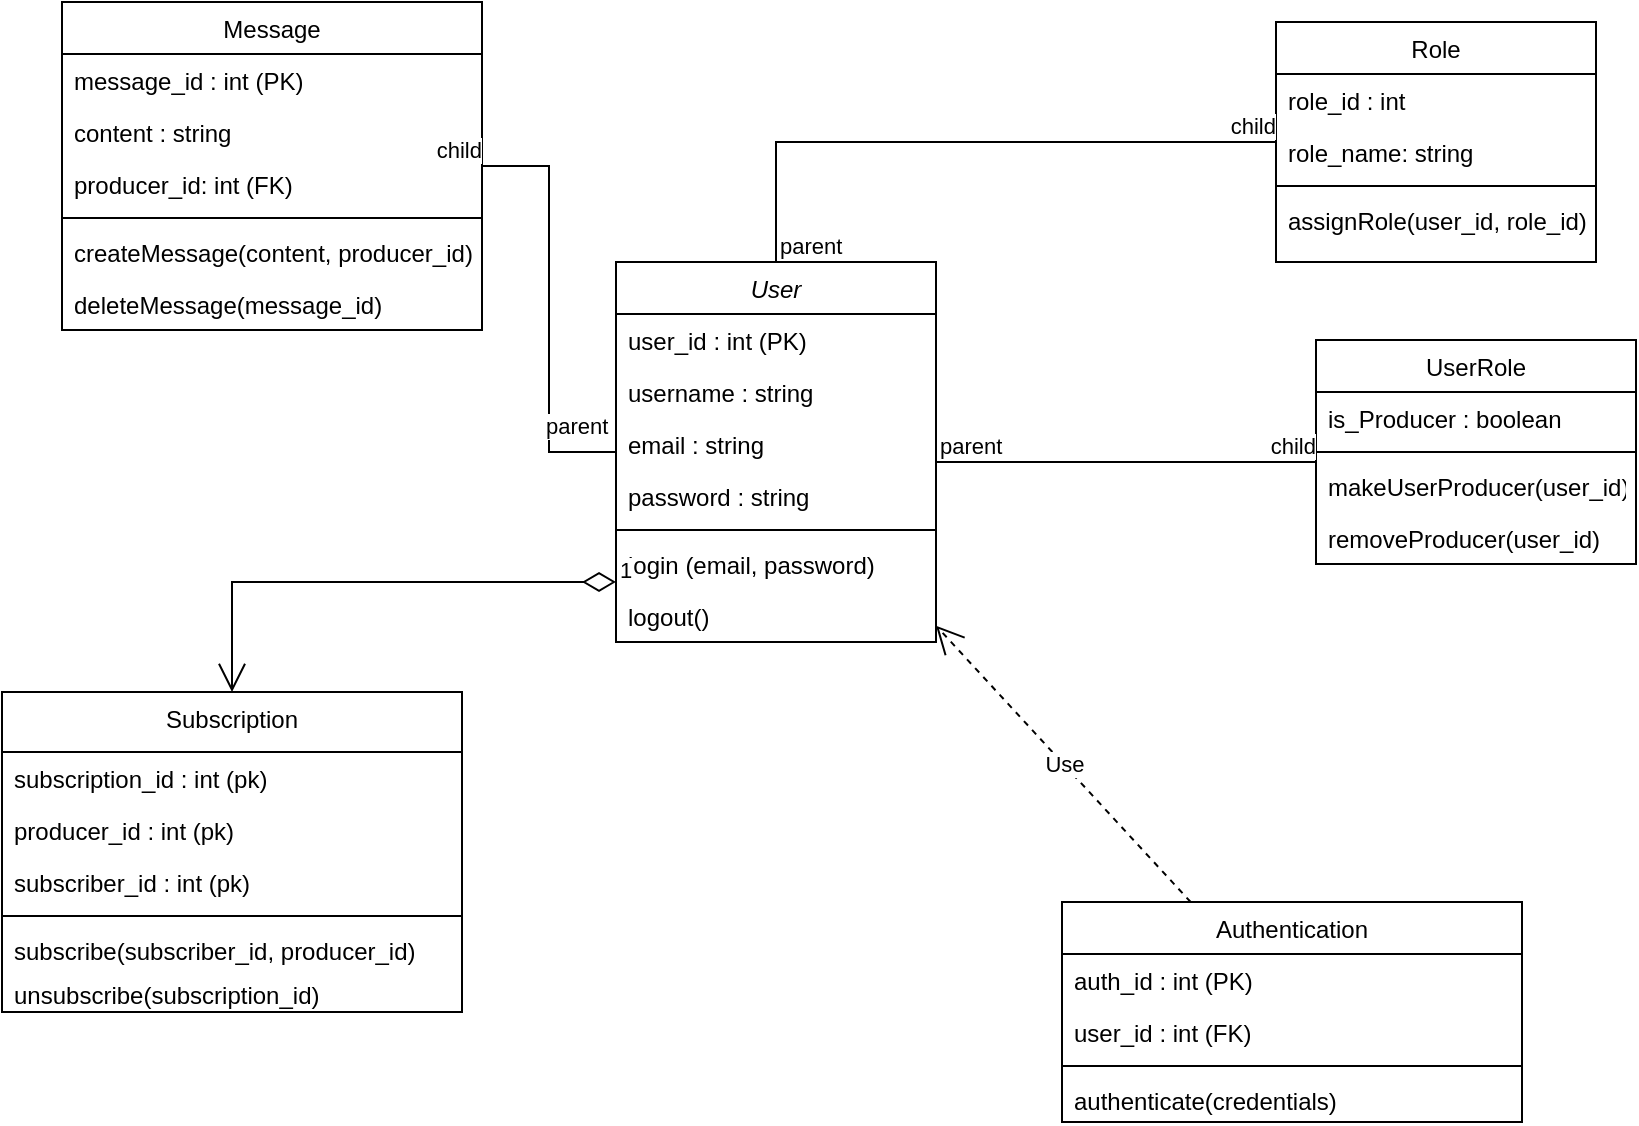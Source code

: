 <mxfile version="22.1.11" type="github">
  <diagram id="C5RBs43oDa-KdzZeNtuy" name="Page-1">
    <mxGraphModel dx="2674" dy="1628" grid="1" gridSize="10" guides="1" tooltips="1" connect="1" arrows="1" fold="1" page="1" pageScale="1" pageWidth="827" pageHeight="1169" math="0" shadow="0">
      <root>
        <mxCell id="WIyWlLk6GJQsqaUBKTNV-0" />
        <mxCell id="WIyWlLk6GJQsqaUBKTNV-1" parent="WIyWlLk6GJQsqaUBKTNV-0" />
        <mxCell id="zkfFHV4jXpPFQw0GAbJ--0" value="User" style="swimlane;fontStyle=2;align=center;verticalAlign=top;childLayout=stackLayout;horizontal=1;startSize=26;horizontalStack=0;resizeParent=1;resizeLast=0;collapsible=1;marginBottom=0;rounded=0;shadow=0;strokeWidth=1;" parent="WIyWlLk6GJQsqaUBKTNV-1" vertex="1">
          <mxGeometry x="312" y="435" width="160" height="190" as="geometry">
            <mxRectangle x="230" y="140" width="160" height="26" as="alternateBounds" />
          </mxGeometry>
        </mxCell>
        <mxCell id="zkfFHV4jXpPFQw0GAbJ--1" value="user_id : int (PK)" style="text;align=left;verticalAlign=top;spacingLeft=4;spacingRight=4;overflow=hidden;rotatable=0;points=[[0,0.5],[1,0.5]];portConstraint=eastwest;" parent="zkfFHV4jXpPFQw0GAbJ--0" vertex="1">
          <mxGeometry y="26" width="160" height="26" as="geometry" />
        </mxCell>
        <mxCell id="zkfFHV4jXpPFQw0GAbJ--2" value="username : string" style="text;align=left;verticalAlign=top;spacingLeft=4;spacingRight=4;overflow=hidden;rotatable=0;points=[[0,0.5],[1,0.5]];portConstraint=eastwest;rounded=0;shadow=0;html=0;" parent="zkfFHV4jXpPFQw0GAbJ--0" vertex="1">
          <mxGeometry y="52" width="160" height="26" as="geometry" />
        </mxCell>
        <mxCell id="zkfFHV4jXpPFQw0GAbJ--3" value="email : string" style="text;align=left;verticalAlign=top;spacingLeft=4;spacingRight=4;overflow=hidden;rotatable=0;points=[[0,0.5],[1,0.5]];portConstraint=eastwest;rounded=0;shadow=0;html=0;" parent="zkfFHV4jXpPFQw0GAbJ--0" vertex="1">
          <mxGeometry y="78" width="160" height="26" as="geometry" />
        </mxCell>
        <mxCell id="KX4iiAnvFLD8BvioYnY1-0" value="password : string" style="text;align=left;verticalAlign=top;spacingLeft=4;spacingRight=4;overflow=hidden;rotatable=0;points=[[0,0.5],[1,0.5]];portConstraint=eastwest;rounded=0;shadow=0;html=0;" vertex="1" parent="zkfFHV4jXpPFQw0GAbJ--0">
          <mxGeometry y="104" width="160" height="26" as="geometry" />
        </mxCell>
        <mxCell id="zkfFHV4jXpPFQw0GAbJ--4" value="" style="line;html=1;strokeWidth=1;align=left;verticalAlign=middle;spacingTop=-1;spacingLeft=3;spacingRight=3;rotatable=0;labelPosition=right;points=[];portConstraint=eastwest;" parent="zkfFHV4jXpPFQw0GAbJ--0" vertex="1">
          <mxGeometry y="130" width="160" height="8" as="geometry" />
        </mxCell>
        <mxCell id="zkfFHV4jXpPFQw0GAbJ--5" value="login (email, password)" style="text;align=left;verticalAlign=top;spacingLeft=4;spacingRight=4;overflow=hidden;rotatable=0;points=[[0,0.5],[1,0.5]];portConstraint=eastwest;" parent="zkfFHV4jXpPFQw0GAbJ--0" vertex="1">
          <mxGeometry y="138" width="160" height="26" as="geometry" />
        </mxCell>
        <mxCell id="KX4iiAnvFLD8BvioYnY1-1" value="logout()" style="text;align=left;verticalAlign=top;spacingLeft=4;spacingRight=4;overflow=hidden;rotatable=0;points=[[0,0.5],[1,0.5]];portConstraint=eastwest;" vertex="1" parent="zkfFHV4jXpPFQw0GAbJ--0">
          <mxGeometry y="164" width="160" height="26" as="geometry" />
        </mxCell>
        <mxCell id="zkfFHV4jXpPFQw0GAbJ--17" value="Message" style="swimlane;fontStyle=0;align=center;verticalAlign=top;childLayout=stackLayout;horizontal=1;startSize=26;horizontalStack=0;resizeParent=1;resizeLast=0;collapsible=1;marginBottom=0;rounded=0;shadow=0;strokeWidth=1;" parent="WIyWlLk6GJQsqaUBKTNV-1" vertex="1">
          <mxGeometry x="35" y="305" width="210" height="164" as="geometry">
            <mxRectangle x="550" y="140" width="160" height="26" as="alternateBounds" />
          </mxGeometry>
        </mxCell>
        <mxCell id="zkfFHV4jXpPFQw0GAbJ--18" value="message_id : int (PK)   " style="text;align=left;verticalAlign=top;spacingLeft=4;spacingRight=4;overflow=hidden;rotatable=0;points=[[0,0.5],[1,0.5]];portConstraint=eastwest;" parent="zkfFHV4jXpPFQw0GAbJ--17" vertex="1">
          <mxGeometry y="26" width="210" height="26" as="geometry" />
        </mxCell>
        <mxCell id="KX4iiAnvFLD8BvioYnY1-4" value="content : string    " style="text;align=left;verticalAlign=top;spacingLeft=4;spacingRight=4;overflow=hidden;rotatable=0;points=[[0,0.5],[1,0.5]];portConstraint=eastwest;" vertex="1" parent="zkfFHV4jXpPFQw0GAbJ--17">
          <mxGeometry y="52" width="210" height="26" as="geometry" />
        </mxCell>
        <mxCell id="KX4iiAnvFLD8BvioYnY1-6" value="producer_id: int (FK)" style="text;align=left;verticalAlign=top;spacingLeft=4;spacingRight=4;overflow=hidden;rotatable=0;points=[[0,0.5],[1,0.5]];portConstraint=eastwest;" vertex="1" parent="zkfFHV4jXpPFQw0GAbJ--17">
          <mxGeometry y="78" width="210" height="26" as="geometry" />
        </mxCell>
        <mxCell id="zkfFHV4jXpPFQw0GAbJ--23" value="" style="line;html=1;strokeWidth=1;align=left;verticalAlign=middle;spacingTop=-1;spacingLeft=3;spacingRight=3;rotatable=0;labelPosition=right;points=[];portConstraint=eastwest;" parent="zkfFHV4jXpPFQw0GAbJ--17" vertex="1">
          <mxGeometry y="104" width="210" height="8" as="geometry" />
        </mxCell>
        <mxCell id="zkfFHV4jXpPFQw0GAbJ--25" value="createMessage(content, producer_id)" style="text;align=left;verticalAlign=top;spacingLeft=4;spacingRight=4;overflow=hidden;rotatable=0;points=[[0,0.5],[1,0.5]];portConstraint=eastwest;" parent="zkfFHV4jXpPFQw0GAbJ--17" vertex="1">
          <mxGeometry y="112" width="210" height="26" as="geometry" />
        </mxCell>
        <mxCell id="KX4iiAnvFLD8BvioYnY1-25" value="deleteMessage(message_id)" style="text;align=left;verticalAlign=top;spacingLeft=4;spacingRight=4;overflow=hidden;rotatable=0;points=[[0,0.5],[1,0.5]];portConstraint=eastwest;" vertex="1" parent="zkfFHV4jXpPFQw0GAbJ--17">
          <mxGeometry y="138" width="210" height="26" as="geometry" />
        </mxCell>
        <mxCell id="KX4iiAnvFLD8BvioYnY1-8" value="UserRole" style="swimlane;fontStyle=0;align=center;verticalAlign=top;childLayout=stackLayout;horizontal=1;startSize=26;horizontalStack=0;resizeParent=1;resizeLast=0;collapsible=1;marginBottom=0;rounded=0;shadow=0;strokeWidth=1;" vertex="1" parent="WIyWlLk6GJQsqaUBKTNV-1">
          <mxGeometry x="662" y="474" width="160" height="112" as="geometry">
            <mxRectangle x="550" y="140" width="160" height="26" as="alternateBounds" />
          </mxGeometry>
        </mxCell>
        <mxCell id="KX4iiAnvFLD8BvioYnY1-9" value="is_Producer : boolean" style="text;align=left;verticalAlign=top;spacingLeft=4;spacingRight=4;overflow=hidden;rotatable=0;points=[[0,0.5],[1,0.5]];portConstraint=eastwest;" vertex="1" parent="KX4iiAnvFLD8BvioYnY1-8">
          <mxGeometry y="26" width="160" height="26" as="geometry" />
        </mxCell>
        <mxCell id="KX4iiAnvFLD8BvioYnY1-12" value="" style="line;html=1;strokeWidth=1;align=left;verticalAlign=middle;spacingTop=-1;spacingLeft=3;spacingRight=3;rotatable=0;labelPosition=right;points=[];portConstraint=eastwest;" vertex="1" parent="KX4iiAnvFLD8BvioYnY1-8">
          <mxGeometry y="52" width="160" height="8" as="geometry" />
        </mxCell>
        <mxCell id="KX4iiAnvFLD8BvioYnY1-13" value="makeUserProducer(user_id)" style="text;align=left;verticalAlign=top;spacingLeft=4;spacingRight=4;overflow=hidden;rotatable=0;points=[[0,0.5],[1,0.5]];portConstraint=eastwest;" vertex="1" parent="KX4iiAnvFLD8BvioYnY1-8">
          <mxGeometry y="60" width="160" height="26" as="geometry" />
        </mxCell>
        <mxCell id="KX4iiAnvFLD8BvioYnY1-35" value="removeProducer(user_id)" style="text;align=left;verticalAlign=top;spacingLeft=4;spacingRight=4;overflow=hidden;rotatable=0;points=[[0,0.5],[1,0.5]];portConstraint=eastwest;" vertex="1" parent="KX4iiAnvFLD8BvioYnY1-8">
          <mxGeometry y="86" width="160" height="26" as="geometry" />
        </mxCell>
        <mxCell id="KX4iiAnvFLD8BvioYnY1-15" value="Role" style="swimlane;fontStyle=0;align=center;verticalAlign=top;childLayout=stackLayout;horizontal=1;startSize=26;horizontalStack=0;resizeParent=1;resizeLast=0;collapsible=1;marginBottom=0;rounded=0;shadow=0;strokeWidth=1;" vertex="1" parent="WIyWlLk6GJQsqaUBKTNV-1">
          <mxGeometry x="642" y="315" width="160" height="120" as="geometry">
            <mxRectangle x="550" y="140" width="160" height="26" as="alternateBounds" />
          </mxGeometry>
        </mxCell>
        <mxCell id="KX4iiAnvFLD8BvioYnY1-17" value="role_id : int " style="text;align=left;verticalAlign=top;spacingLeft=4;spacingRight=4;overflow=hidden;rotatable=0;points=[[0,0.5],[1,0.5]];portConstraint=eastwest;" vertex="1" parent="KX4iiAnvFLD8BvioYnY1-15">
          <mxGeometry y="26" width="160" height="26" as="geometry" />
        </mxCell>
        <mxCell id="KX4iiAnvFLD8BvioYnY1-16" value="role_name: string" style="text;align=left;verticalAlign=top;spacingLeft=4;spacingRight=4;overflow=hidden;rotatable=0;points=[[0,0.5],[1,0.5]];portConstraint=eastwest;" vertex="1" parent="KX4iiAnvFLD8BvioYnY1-15">
          <mxGeometry y="52" width="160" height="26" as="geometry" />
        </mxCell>
        <mxCell id="KX4iiAnvFLD8BvioYnY1-18" value="" style="line;html=1;strokeWidth=1;align=left;verticalAlign=middle;spacingTop=-1;spacingLeft=3;spacingRight=3;rotatable=0;labelPosition=right;points=[];portConstraint=eastwest;" vertex="1" parent="KX4iiAnvFLD8BvioYnY1-15">
          <mxGeometry y="78" width="160" height="8" as="geometry" />
        </mxCell>
        <mxCell id="KX4iiAnvFLD8BvioYnY1-19" value="assignRole(user_id, role_id)" style="text;align=left;verticalAlign=top;spacingLeft=4;spacingRight=4;overflow=hidden;rotatable=0;points=[[0,0.5],[1,0.5]];portConstraint=eastwest;" vertex="1" parent="KX4iiAnvFLD8BvioYnY1-15">
          <mxGeometry y="86" width="160" height="26" as="geometry" />
        </mxCell>
        <mxCell id="KX4iiAnvFLD8BvioYnY1-27" value="Subscription" style="swimlane;fontStyle=0;align=center;verticalAlign=top;childLayout=stackLayout;horizontal=1;startSize=30;horizontalStack=0;resizeParent=1;resizeLast=0;collapsible=1;marginBottom=0;rounded=0;shadow=0;strokeWidth=1;" vertex="1" parent="WIyWlLk6GJQsqaUBKTNV-1">
          <mxGeometry x="5" y="650" width="230" height="160" as="geometry">
            <mxRectangle x="550" y="140" width="160" height="26" as="alternateBounds" />
          </mxGeometry>
        </mxCell>
        <mxCell id="KX4iiAnvFLD8BvioYnY1-28" value="subscription_id : int (pk)" style="text;align=left;verticalAlign=top;spacingLeft=4;spacingRight=4;overflow=hidden;rotatable=0;points=[[0,0.5],[1,0.5]];portConstraint=eastwest;" vertex="1" parent="KX4iiAnvFLD8BvioYnY1-27">
          <mxGeometry y="30" width="230" height="26" as="geometry" />
        </mxCell>
        <mxCell id="KX4iiAnvFLD8BvioYnY1-29" value="producer_id : int (pk)" style="text;align=left;verticalAlign=top;spacingLeft=4;spacingRight=4;overflow=hidden;rotatable=0;points=[[0,0.5],[1,0.5]];portConstraint=eastwest;" vertex="1" parent="KX4iiAnvFLD8BvioYnY1-27">
          <mxGeometry y="56" width="230" height="26" as="geometry" />
        </mxCell>
        <mxCell id="KX4iiAnvFLD8BvioYnY1-34" value="subscriber_id : int (pk)" style="text;align=left;verticalAlign=top;spacingLeft=4;spacingRight=4;overflow=hidden;rotatable=0;points=[[0,0.5],[1,0.5]];portConstraint=eastwest;" vertex="1" parent="KX4iiAnvFLD8BvioYnY1-27">
          <mxGeometry y="82" width="230" height="26" as="geometry" />
        </mxCell>
        <mxCell id="KX4iiAnvFLD8BvioYnY1-30" value="" style="line;html=1;strokeWidth=1;align=left;verticalAlign=middle;spacingTop=-1;spacingLeft=3;spacingRight=3;rotatable=0;labelPosition=right;points=[];portConstraint=eastwest;" vertex="1" parent="KX4iiAnvFLD8BvioYnY1-27">
          <mxGeometry y="108" width="230" height="8" as="geometry" />
        </mxCell>
        <mxCell id="KX4iiAnvFLD8BvioYnY1-31" value="subscribe(subscriber_id, producer_id)" style="text;align=left;verticalAlign=top;spacingLeft=4;spacingRight=4;overflow=hidden;rotatable=0;points=[[0,0.5],[1,0.5]];portConstraint=eastwest;" vertex="1" parent="KX4iiAnvFLD8BvioYnY1-27">
          <mxGeometry y="116" width="230" height="22" as="geometry" />
        </mxCell>
        <mxCell id="KX4iiAnvFLD8BvioYnY1-33" value="unsubscribe(subscription_id)" style="text;align=left;verticalAlign=top;spacingLeft=4;spacingRight=4;overflow=hidden;rotatable=0;points=[[0,0.5],[1,0.5]];portConstraint=eastwest;" vertex="1" parent="KX4iiAnvFLD8BvioYnY1-27">
          <mxGeometry y="138" width="230" height="22" as="geometry" />
        </mxCell>
        <mxCell id="KX4iiAnvFLD8BvioYnY1-42" value="Authentication" style="swimlane;fontStyle=0;align=center;verticalAlign=top;childLayout=stackLayout;horizontal=1;startSize=26;horizontalStack=0;resizeParent=1;resizeLast=0;collapsible=1;marginBottom=0;rounded=0;shadow=0;strokeWidth=1;" vertex="1" parent="WIyWlLk6GJQsqaUBKTNV-1">
          <mxGeometry x="535" y="755" width="230" height="110" as="geometry">
            <mxRectangle x="550" y="140" width="160" height="26" as="alternateBounds" />
          </mxGeometry>
        </mxCell>
        <mxCell id="KX4iiAnvFLD8BvioYnY1-43" value="auth_id : int (PK)" style="text;align=left;verticalAlign=top;spacingLeft=4;spacingRight=4;overflow=hidden;rotatable=0;points=[[0,0.5],[1,0.5]];portConstraint=eastwest;" vertex="1" parent="KX4iiAnvFLD8BvioYnY1-42">
          <mxGeometry y="26" width="230" height="26" as="geometry" />
        </mxCell>
        <mxCell id="KX4iiAnvFLD8BvioYnY1-44" value="user_id : int (FK)" style="text;align=left;verticalAlign=top;spacingLeft=4;spacingRight=4;overflow=hidden;rotatable=0;points=[[0,0.5],[1,0.5]];portConstraint=eastwest;" vertex="1" parent="KX4iiAnvFLD8BvioYnY1-42">
          <mxGeometry y="52" width="230" height="26" as="geometry" />
        </mxCell>
        <mxCell id="KX4iiAnvFLD8BvioYnY1-46" value="" style="line;html=1;strokeWidth=1;align=left;verticalAlign=middle;spacingTop=-1;spacingLeft=3;spacingRight=3;rotatable=0;labelPosition=right;points=[];portConstraint=eastwest;" vertex="1" parent="KX4iiAnvFLD8BvioYnY1-42">
          <mxGeometry y="78" width="230" height="8" as="geometry" />
        </mxCell>
        <mxCell id="KX4iiAnvFLD8BvioYnY1-47" value="authenticate(credentials)" style="text;align=left;verticalAlign=top;spacingLeft=4;spacingRight=4;overflow=hidden;rotatable=0;points=[[0,0.5],[1,0.5]];portConstraint=eastwest;" vertex="1" parent="KX4iiAnvFLD8BvioYnY1-42">
          <mxGeometry y="86" width="230" height="22" as="geometry" />
        </mxCell>
        <mxCell id="KX4iiAnvFLD8BvioYnY1-49" value="" style="endArrow=none;html=1;edgeStyle=orthogonalEdgeStyle;rounded=0;" edge="1" parent="WIyWlLk6GJQsqaUBKTNV-1" source="zkfFHV4jXpPFQw0GAbJ--0" target="KX4iiAnvFLD8BvioYnY1-8">
          <mxGeometry relative="1" as="geometry">
            <mxPoint x="512" y="775" as="sourcePoint" />
            <mxPoint x="632" y="705" as="targetPoint" />
            <Array as="points">
              <mxPoint x="562" y="535" />
              <mxPoint x="562" y="535" />
            </Array>
          </mxGeometry>
        </mxCell>
        <mxCell id="KX4iiAnvFLD8BvioYnY1-50" value="parent" style="edgeLabel;resizable=0;html=1;align=left;verticalAlign=bottom;" connectable="0" vertex="1" parent="KX4iiAnvFLD8BvioYnY1-49">
          <mxGeometry x="-1" relative="1" as="geometry" />
        </mxCell>
        <mxCell id="KX4iiAnvFLD8BvioYnY1-51" value="child" style="edgeLabel;resizable=0;html=1;align=right;verticalAlign=bottom;" connectable="0" vertex="1" parent="KX4iiAnvFLD8BvioYnY1-49">
          <mxGeometry x="1" relative="1" as="geometry" />
        </mxCell>
        <mxCell id="KX4iiAnvFLD8BvioYnY1-52" value="1" style="endArrow=open;html=1;endSize=12;startArrow=diamondThin;startSize=14;startFill=0;edgeStyle=orthogonalEdgeStyle;align=left;verticalAlign=bottom;rounded=0;" edge="1" parent="WIyWlLk6GJQsqaUBKTNV-1" source="zkfFHV4jXpPFQw0GAbJ--0" target="KX4iiAnvFLD8BvioYnY1-27">
          <mxGeometry x="-1" y="3" relative="1" as="geometry">
            <mxPoint x="472" y="705" as="sourcePoint" />
            <mxPoint x="632" y="705" as="targetPoint" />
            <Array as="points">
              <mxPoint x="222" y="595" />
              <mxPoint x="222" y="595" />
            </Array>
          </mxGeometry>
        </mxCell>
        <mxCell id="KX4iiAnvFLD8BvioYnY1-54" value="Use" style="endArrow=open;endSize=12;dashed=1;html=1;rounded=0;" edge="1" parent="WIyWlLk6GJQsqaUBKTNV-1" source="KX4iiAnvFLD8BvioYnY1-42" target="zkfFHV4jXpPFQw0GAbJ--0">
          <mxGeometry width="160" relative="1" as="geometry">
            <mxPoint x="482" y="625" as="sourcePoint" />
            <mxPoint x="642" y="625" as="targetPoint" />
          </mxGeometry>
        </mxCell>
        <mxCell id="KX4iiAnvFLD8BvioYnY1-56" value="" style="endArrow=none;html=1;edgeStyle=orthogonalEdgeStyle;rounded=0;" edge="1" parent="WIyWlLk6GJQsqaUBKTNV-1" source="zkfFHV4jXpPFQw0GAbJ--0" target="zkfFHV4jXpPFQw0GAbJ--17">
          <mxGeometry relative="1" as="geometry">
            <mxPoint x="482" y="695" as="sourcePoint" />
            <mxPoint x="642" y="695" as="targetPoint" />
          </mxGeometry>
        </mxCell>
        <mxCell id="KX4iiAnvFLD8BvioYnY1-57" value="parent" style="edgeLabel;resizable=0;html=1;align=left;verticalAlign=bottom;" connectable="0" vertex="1" parent="KX4iiAnvFLD8BvioYnY1-56">
          <mxGeometry x="-1" relative="1" as="geometry">
            <mxPoint x="-37" y="-5" as="offset" />
          </mxGeometry>
        </mxCell>
        <mxCell id="KX4iiAnvFLD8BvioYnY1-58" value="child" style="edgeLabel;resizable=0;html=1;align=right;verticalAlign=bottom;" connectable="0" vertex="1" parent="KX4iiAnvFLD8BvioYnY1-56">
          <mxGeometry x="1" relative="1" as="geometry" />
        </mxCell>
        <mxCell id="KX4iiAnvFLD8BvioYnY1-59" value="" style="endArrow=none;html=1;edgeStyle=orthogonalEdgeStyle;rounded=0;" edge="1" parent="WIyWlLk6GJQsqaUBKTNV-1" source="zkfFHV4jXpPFQw0GAbJ--0" target="KX4iiAnvFLD8BvioYnY1-15">
          <mxGeometry relative="1" as="geometry">
            <mxPoint x="242" y="495" as="sourcePoint" />
            <mxPoint x="402" y="495" as="targetPoint" />
            <Array as="points">
              <mxPoint x="392" y="375" />
            </Array>
          </mxGeometry>
        </mxCell>
        <mxCell id="KX4iiAnvFLD8BvioYnY1-60" value="parent" style="edgeLabel;resizable=0;html=1;align=left;verticalAlign=bottom;" connectable="0" vertex="1" parent="KX4iiAnvFLD8BvioYnY1-59">
          <mxGeometry x="-1" relative="1" as="geometry" />
        </mxCell>
        <mxCell id="KX4iiAnvFLD8BvioYnY1-61" value="child" style="edgeLabel;resizable=0;html=1;align=right;verticalAlign=bottom;" connectable="0" vertex="1" parent="KX4iiAnvFLD8BvioYnY1-59">
          <mxGeometry x="1" relative="1" as="geometry" />
        </mxCell>
      </root>
    </mxGraphModel>
  </diagram>
</mxfile>

